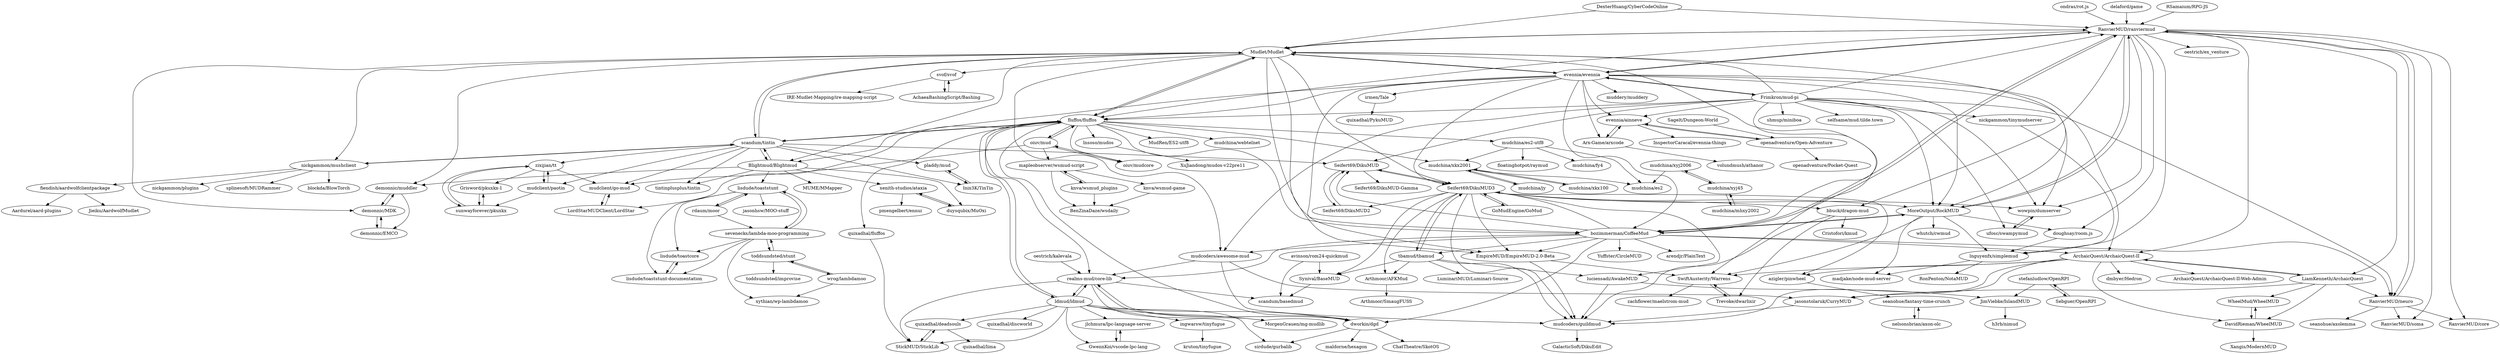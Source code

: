digraph G {
"delaford/game" -> "RanvierMUD/ranviermud" ["e"=1]
"Mudlet/Mudlet" -> "RanvierMUD/ranviermud"
"Mudlet/Mudlet" -> "fluffos/fluffos"
"Mudlet/Mudlet" -> "scandum/tintin"
"Mudlet/Mudlet" -> "evennia/evennia"
"Mudlet/Mudlet" -> "demonnic/muddler"
"Mudlet/Mudlet" -> "nickgammon/mushclient"
"Mudlet/Mudlet" -> "bozimmerman/CoffeeMud"
"Mudlet/Mudlet" -> "Blightmud/Blightmud"
"Mudlet/Mudlet" -> "EmpireMUD/EmpireMUD-2.0-Beta"
"Mudlet/Mudlet" -> "Seifert69/DikuMUD3"
"Mudlet/Mudlet" -> "svof/svof"
"Mudlet/Mudlet" -> "mudcoders/awesome-mud"
"Mudlet/Mudlet" -> "MoreOutput/RockMUD"
"Mudlet/Mudlet" -> "demonnic/MDK"
"Mudlet/Mudlet" -> "SwiftAusterity/Warrens"
"evennia/evennia" -> "RanvierMUD/ranviermud"
"evennia/evennia" -> "Frimkron/mud-pi"
"evennia/evennia" -> "Mudlet/Mudlet"
"evennia/evennia" -> "evennia/ainneve"
"evennia/evennia" -> "muddery/muddery"
"evennia/evennia" -> "bozimmerman/CoffeeMud"
"evennia/evennia" -> "fluffos/fluffos"
"evennia/evennia" -> "Seifert69/DikuMUD3"
"evennia/evennia" -> "Arx-Game/arxcode"
"evennia/evennia" -> "MoreOutput/RockMUD"
"evennia/evennia" -> "wowpin/dumserver"
"evennia/evennia" -> "EmpireMUD/EmpireMUD-2.0-Beta"
"evennia/evennia" -> "ArchaicQuest/ArchaicQuest-II"
"evennia/evennia" -> "irmen/Tale"
"evennia/evennia" -> "Blightmud/Blightmud"
"Frimkron/mud-pi" -> "evennia/evennia"
"Frimkron/mud-pi" -> "wowpin/dumserver"
"Frimkron/mud-pi" -> "bozimmerman/CoffeeMud"
"Frimkron/mud-pi" -> "ufosc/swampymud"
"Frimkron/mud-pi" -> "RanvierMUD/ranviermud"
"Frimkron/mud-pi" -> "nickgammon/tinymudserver"
"Frimkron/mud-pi" -> "shmup/miniboa"
"Frimkron/mud-pi" -> "MoreOutput/RockMUD"
"Frimkron/mud-pi" -> "Seifert69/DikuMUD"
"Frimkron/mud-pi" -> "RanvierMUD/neuro"
"Frimkron/mud-pi" -> "selfsame/mud.tilde.town"
"Frimkron/mud-pi" -> "Mudlet/Mudlet"
"Frimkron/mud-pi" -> "evennia/ainneve"
"Frimkron/mud-pi" -> "fluffos/fluffos"
"Frimkron/mud-pi" -> "mudcoders/awesome-mud"
"RSamaium/RPG-JS" -> "RanvierMUD/ranviermud" ["e"=1]
"oiuv/mud" -> "oiuv/mudcore"
"oiuv/mud" -> "fluffos/fluffos"
"oiuv/mud" -> "mudclient/go-mud"
"oiuv/mud" -> "mapleobserver/wsmud-script"
"demonnic/muddler" -> "demonnic/MDK"
"demonnic/muddler" -> "demonnic/EMCO"
"ldmud/ldmud" -> "realms-mud/core-lib"
"ldmud/ldmud" -> "quixadhal/deadsouls"
"ldmud/ldmud" -> "MorgenGrauen/mg-mudlib"
"ldmud/ldmud" -> "StickMUD/StickLib"
"ldmud/ldmud" -> "dworkin/dgd"
"ldmud/ldmud" -> "jlchmura/lpc-language-server"
"ldmud/ldmud" -> "sirdude/gurbalib"
"ldmud/ldmud" -> "GwennKoi/vscode-lpc-lang"
"ldmud/ldmud" -> "fluffos/fluffos"
"ldmud/ldmud" -> "ingwarsw/tinyfugue"
"ldmud/ldmud" -> "quixadhal/discworld"
"jasonstolaruk/CurryMUD" -> "mudcoders/guildmud"
"lisdude/toastcore" -> "lisdude/toaststunt-documentation"
"seanohue/fantasy-time-crunch" -> "nelsonsbrian/axon-olc"
"openadventure/Open-Adventure" -> "evennia/ainneve"
"openadventure/Open-Adventure" -> "openadventure/Pocket-Quest"
"knva/wsmud-game" -> "BenZinaDaze/wsdaily"
"mapleobserver/wsmud-script" -> "knva/wsmud-game"
"mapleobserver/wsmud-script" -> "BenZinaDaze/wsdaily"
"mapleobserver/wsmud-script" -> "knva/wsmud_plugins"
"irmen/Tale" -> "quixadhal/PykuMUD"
"Grisword/pkuxkx-1" -> "sunwayforever/pkuxkx"
"sunwayforever/pkuxkx" -> "zixijian/tt"
"sunwayforever/pkuxkx" -> "Grisword/pkuxkx-1"
"zixijian/tt" -> "sunwayforever/pkuxkx"
"zixijian/tt" -> "Grisword/pkuxkx-1"
"zixijian/tt" -> "mudclient/paotin"
"zixijian/tt" -> "mudclient/go-mud"
"knva/wsmud_plugins" -> "mapleobserver/wsmud-script"
"knva/wsmud_plugins" -> "BenZinaDaze/wsdaily"
"fiendish/aardwolfclientpackage" -> "Aardurel/aard-plugins"
"fiendish/aardwolfclientpackage" -> "Jieiku/AardwolfMudlet"
"AchaeaBashingScript/Bashing" -> "svof/svof"
"mudcoders/awesome-mud" -> "mudcoders/guildmud"
"mudcoders/awesome-mud" -> "realms-mud/core-lib"
"mudcoders/awesome-mud" -> "jasonstolaruk/CurryMUD"
"ArchaicQuest/ArchaicQuest-II" -> "LiamKenneth/ArchaicQuest"
"ArchaicQuest/ArchaicQuest-II" -> "mudcoders/guildmud"
"ArchaicQuest/ArchaicQuest-II" -> "SwiftAusterity/Warrens"
"ArchaicQuest/ArchaicQuest-II" -> "dmbyer/Hedron"
"ArchaicQuest/ArchaicQuest-II" -> "DavidRieman/WheelMUD"
"ArchaicQuest/ArchaicQuest-II" -> "azigler/pinwheel"
"ArchaicQuest/ArchaicQuest-II" -> "ArchaicQuest/ArchaicQuest-II-Web-Admin"
"ArchaicQuest/ArchaicQuest-II" -> "jasonstolaruk/CurryMUD"
"LordStarMUDClient/LordStar" -> "mudclient/go-mud"
"mudclient/go-mud" -> "LordStarMUDClient/LordStar"
"wowpin/dumserver" -> "ufosc/swampymud"
"Inix3K/TinTin" -> "pladdy/mud"
"Arx-Game/arxcode" -> "volundmush/athanor"
"Arx-Game/arxcode" -> "evennia/ainneve"
"GwennKoi/vscode-lpc-lang" -> "jlchmura/lpc-language-server"
"lisdude/toaststunt" -> "sevenecks/lambda-moo-programming"
"lisdude/toaststunt" -> "lisdude/toastcore"
"lisdude/toaststunt" -> "rdaum/moor"
"lisdude/toaststunt" -> "jasonhsw/MOO-stuff"
"lisdude/toaststunt" -> "lisdude/toaststunt-documentation"
"realms-mud/core-lib" -> "MorgenGrauen/mg-mudlib"
"realms-mud/core-lib" -> "dworkin/dgd"
"realms-mud/core-lib" -> "StickMUD/StickLib"
"realms-mud/core-lib" -> "ldmud/ldmud"
"realms-mud/core-lib" -> "scandum/basedmud"
"lisdude/toaststunt-documentation" -> "lisdude/toastcore"
"ufosc/swampymud" -> "wowpin/dumserver"
"azigler/pinwheel" -> "seanohue/fantasy-time-crunch"
"RanvierMUD/neuro" -> "RanvierMUD/soma"
"RanvierMUD/neuro" -> "RanvierMUD/ranviermud"
"RanvierMUD/neuro" -> "RanvierMUD/core"
"RanvierMUD/neuro" -> "seanohue/axolemma"
"StickMUD/StickLib" -> "quixadhal/deadsouls"
"mudcoders/guildmud" -> "GalacticSoft/DikuEdit"
"DexterHuang/CyberCodeOnline" -> "RanvierMUD/ranviermud" ["e"=1]
"DexterHuang/CyberCodeOnline" -> "Mudlet/Mudlet" ["e"=1]
"ingwarsw/tinyfugue" -> "kruton/tinyfugue"
"Seifert69/DikuMUD3" -> "Seifert69/DikuMUD"
"Seifert69/DikuMUD3" -> "Seifert69/DikuMUD2"
"Seifert69/DikuMUD3" -> "mudcoders/guildmud"
"Seifert69/DikuMUD3" -> "luciensadi/AwakeMUD"
"Seifert69/DikuMUD3" -> "GoMudEngine/GoMud"
"Seifert69/DikuMUD3" -> "bbuck/dragon-mud"
"Seifert69/DikuMUD3" -> "Synival/BaseMUD"
"Seifert69/DikuMUD3" -> "tbamud/tbamud"
"Seifert69/DikuMUD3" -> "Arthmoor/AFKMud"
"Seifert69/DikuMUD3" -> "wowpin/dumserver"
"Seifert69/DikuMUD3" -> "MoreOutput/RockMUD"
"Seifert69/DikuMUD3" -> "EmpireMUD/EmpireMUD-2.0-Beta"
"Seifert69/DikuMUD3" -> "azigler/pinwheel"
"scandum/tintin" -> "mudclient/paotin"
"scandum/tintin" -> "tintinplusplus/tintin"
"scandum/tintin" -> "Inix3K/TinTin"
"scandum/tintin" -> "Mudlet/Mudlet"
"scandum/tintin" -> "fluffos/fluffos"
"scandum/tintin" -> "nickgammon/mushclient"
"scandum/tintin" -> "Blightmud/Blightmud"
"scandum/tintin" -> "pladdy/mud"
"scandum/tintin" -> "zixijian/tt"
"scandum/tintin" -> "Seifert69/DikuMUD"
"scandum/tintin" -> "mudclient/go-mud"
"Blightmud/Blightmud" -> "xenith-studios/ataxia"
"Blightmud/Blightmud" -> "duysqubix/MuOxi"
"Blightmud/Blightmud" -> "scandum/tintin"
"Blightmud/Blightmud" -> "demonnic/muddler"
"Blightmud/Blightmud" -> "MUME/MMapper"
"Blightmud/Blightmud" -> "lisdude/toaststunt"
"Blightmud/Blightmud" -> "tintinplusplus/tintin"
"oestrich/kalevala" -> "realms-mud/core-lib" ["e"=1]
"Arthmoor/AFKMud" -> "Arthmoor/SmaugFUSS"
"demonnic/MDK" -> "demonnic/EMCO"
"demonnic/MDK" -> "demonnic/muddler"
"duysqubix/MuOxi" -> "xenith-studios/ataxia"
"Synival/BaseMUD" -> "scandum/basedmud"
"Seifert69/DikuMUD" -> "Seifert69/DikuMUD2"
"Seifert69/DikuMUD" -> "Seifert69/DikuMUD3"
"Seifert69/DikuMUD" -> "Seifert69/DikuMUD-Gamma"
"oiuv/mudcore" -> "oiuv/mud"
"avinson/rom24-quickmud" -> "Synival/BaseMUD"
"avinson/rom24-quickmud" -> "scandum/basedmud"
"Sebguer/OpenRPI" -> "stefanludlow/OpenRPI"
"Seifert69/DikuMUD2" -> "Seifert69/DikuMUD"
"nelsonsbrian/axon-olc" -> "seanohue/fantasy-time-crunch"
"demonnic/EMCO" -> "demonnic/MDK"
"RanvierMUD/ranviermud" -> "MoreOutput/RockMUD"
"RanvierMUD/ranviermud" -> "RanvierMUD/neuro"
"RanvierMUD/ranviermud" -> "evennia/evennia"
"RanvierMUD/ranviermud" -> "RanvierMUD/core"
"RanvierMUD/ranviermud" -> "Mudlet/Mudlet"
"RanvierMUD/ranviermud" -> "bozimmerman/CoffeeMud"
"RanvierMUD/ranviermud" -> "oestrich/ex_venture" ["e"=1]
"RanvierMUD/ranviermud" -> "lnguyenfx/simplemud"
"RanvierMUD/ranviermud" -> "doughsay/room.js"
"RanvierMUD/ranviermud" -> "wowpin/dumserver"
"RanvierMUD/ranviermud" -> "RanvierMUD/soma"
"RanvierMUD/ranviermud" -> "LiamKenneth/ArchaicQuest"
"RanvierMUD/ranviermud" -> "ArchaicQuest/ArchaicQuest-II"
"RanvierMUD/ranviermud" -> "bbuck/dragon-mud"
"RanvierMUD/ranviermud" -> "fluffos/fluffos"
"EmpireMUD/EmpireMUD-2.0-Beta" -> "SwiftAusterity/Warrens"
"EmpireMUD/EmpireMUD-2.0-Beta" -> "mudcoders/guildmud"
"mudclient/paotin" -> "zixijian/tt"
"mudclient/paotin" -> "sunwayforever/pkuxkx"
"Sagelt/Dungeon-World" -> "openadventure/Open-Adventure" ["e"=1]
"evennia/ainneve" -> "Arx-Game/arxcode"
"evennia/ainneve" -> "openadventure/Open-Adventure"
"evennia/ainneve" -> "InspectorCaracal/evennia-things"
"WheelMud/WheelMUD" -> "DavidRieman/WheelMUD"
"DavidRieman/WheelMUD" -> "WheelMud/WheelMUD"
"DavidRieman/WheelMUD" -> "Xangis/ModernMUD"
"pladdy/mud" -> "Inix3K/TinTin"
"quixadhal/fluffos" -> "StickMUD/StickLib"
"quixadhal/deadsouls" -> "StickMUD/StickLib"
"quixadhal/deadsouls" -> "quixadhal/lima"
"SwiftAusterity/Warrens" -> "zachflower/maelstrom-mud"
"SwiftAusterity/Warrens" -> "Trevoke/dwarlixir"
"JimViebke/IslandMUD" -> "h3rb/nimud"
"ondras/rot.js" -> "RanvierMUD/ranviermud" ["e"=1]
"bbuck/dragon-mud" -> "Cristofori/kmud"
"bbuck/dragon-mud" -> "Trevoke/dwarlixir"
"bbuck/dragon-mud" -> "mudcoders/guildmud"
"stefanludlow/OpenRPI" -> "Sebguer/OpenRPI"
"stefanludlow/OpenRPI" -> "JimViebke/IslandMUD"
"nickgammon/mushclient" -> "nickgammon/plugins"
"nickgammon/mushclient" -> "splinesoft/MUDRammer"
"nickgammon/mushclient" -> "scandum/tintin"
"nickgammon/mushclient" -> "fiendish/aardwolfclientpackage"
"nickgammon/mushclient" -> "blockda/BlowTorch"
"svof/svof" -> "AchaeaBashingScript/Bashing"
"svof/svof" -> "IRE-Mudlet-Mapping/ire-mapping-script"
"dworkin/dgd" -> "realms-mud/core-lib"
"dworkin/dgd" -> "maldorne/hexagon"
"dworkin/dgd" -> "sirdude/gurbalib"
"dworkin/dgd" -> "ChatTheatre/SkotOS"
"bozimmerman/CoffeeMud" -> "MoreOutput/RockMUD"
"bozimmerman/CoffeeMud" -> "realms-mud/core-lib"
"bozimmerman/CoffeeMud" -> "dworkin/dgd"
"bozimmerman/CoffeeMud" -> "mudcoders/awesome-mud"
"bozimmerman/CoffeeMud" -> "Yuffster/CircleMUD"
"bozimmerman/CoffeeMud" -> "RanvierMUD/neuro"
"bozimmerman/CoffeeMud" -> "Seifert69/DikuMUD"
"bozimmerman/CoffeeMud" -> "EmpireMUD/EmpireMUD-2.0-Beta"
"bozimmerman/CoffeeMud" -> "ArchaicQuest/ArchaicQuest-II"
"bozimmerman/CoffeeMud" -> "Seifert69/DikuMUD3"
"bozimmerman/CoffeeMud" -> "RanvierMUD/ranviermud"
"bozimmerman/CoffeeMud" -> "tbamud/tbamud"
"bozimmerman/CoffeeMud" -> "arendjr/PlainText"
"LiamKenneth/ArchaicQuest" -> "ArchaicQuest/ArchaicQuest-II"
"LiamKenneth/ArchaicQuest" -> "jasonstolaruk/CurryMUD"
"LiamKenneth/ArchaicQuest" -> "RanvierMUD/neuro"
"LiamKenneth/ArchaicQuest" -> "DavidRieman/WheelMUD"
"LiamKenneth/ArchaicQuest" -> "WheelMud/WheelMUD"
"mudchina/xkx2001" -> "mudchina/xkx100"
"mudchina/xkx2001" -> "mudchina/jy"
"mudchina/xkx2001" -> "mudchina/es2"
"mudchina/xyj2006" -> "mudchina/xyj45"
"mudchina/xyj2006" -> "mudchina/es2"
"MoreOutput/RockMUD" -> "RanvierMUD/ranviermud"
"MoreOutput/RockMUD" -> "doughsay/room.js"
"MoreOutput/RockMUD" -> "lnguyenfx/simplemud"
"MoreOutput/RockMUD" -> "SwiftAusterity/Warrens"
"MoreOutput/RockMUD" -> "madjake/node-mud-server"
"MoreOutput/RockMUD" -> "whutch/cwmud"
"MoreOutput/RockMUD" -> "bozimmerman/CoffeeMud"
"mudchina/es2-utf8" -> "mudchina/es2"
"mudchina/es2-utf8" -> "mudchina/fy4"
"mudchina/es2-utf8" -> "floatinghotpot/raymud"
"mudchina/es2-utf8" -> "mudchina/xkx2001"
"rdaum/moor" -> "lisdude/toaststunt"
"rdaum/moor" -> "sevenecks/lambda-moo-programming"
"mudchina/xkx100" -> "mudchina/xkx2001"
"mudchina/jy" -> "mudchina/xkx2001"
"mudchina/mhxy2002" -> "mudchina/xyj45"
"mudchina/xyj45" -> "mudchina/xyj2006"
"mudchina/xyj45" -> "mudchina/mhxy2002"
"wrog/lambdamoo" -> "toddsundsted/stunt"
"wrog/lambdamoo" -> "xythian/wp-lambdamoo"
"sevenecks/lambda-moo-programming" -> "lisdude/toaststunt"
"sevenecks/lambda-moo-programming" -> "lisdude/toaststunt-documentation"
"sevenecks/lambda-moo-programming" -> "toddsundsted/stunt"
"sevenecks/lambda-moo-programming" -> "lisdude/toastcore"
"sevenecks/lambda-moo-programming" -> "xythian/wp-lambdamoo"
"jlchmura/lpc-language-server" -> "GwennKoi/vscode-lpc-lang"
"GoMudEngine/GoMud" -> "Seifert69/DikuMUD3"
"doughsay/room.js" -> "lnguyenfx/simplemud"
"xenith-studios/ataxia" -> "pmengelbert/ennui"
"xenith-studios/ataxia" -> "duysqubix/MuOxi"
"lnsoso/mudos" -> "XuJiandong/mudos-v22pre11"
"toddsundsted/stunt" -> "toddsundsted/improvise"
"toddsundsted/stunt" -> "sevenecks/lambda-moo-programming"
"toddsundsted/stunt" -> "wrog/lambdamoo"
"Trevoke/dwarlixir" -> "SwiftAusterity/Warrens"
"fluffos/fluffos" -> "oiuv/mud"
"fluffos/fluffos" -> "oiuv/mudcore"
"fluffos/fluffos" -> "lnsoso/mudos"
"fluffos/fluffos" -> "dworkin/dgd"
"fluffos/fluffos" -> "Mudlet/Mudlet"
"fluffos/fluffos" -> "scandum/tintin"
"fluffos/fluffos" -> "ldmud/ldmud"
"fluffos/fluffos" -> "realms-mud/core-lib"
"fluffos/fluffos" -> "MudRen/ES2-utf8"
"fluffos/fluffos" -> "mudchina/webtelnet"
"fluffos/fluffos" -> "mudchina/xkx2001"
"fluffos/fluffos" -> "mudchina/es2-utf8"
"fluffos/fluffos" -> "quixadhal/fluffos"
"fluffos/fluffos" -> "LordStarMUDClient/LordStar"
"fluffos/fluffos" -> "bozimmerman/CoffeeMud"
"nickgammon/tinymudserver" -> "lnguyenfx/simplemud"
"tbamud/tbamud" -> "luciensadi/AwakeMUD"
"tbamud/tbamud" -> "mudcoders/guildmud"
"tbamud/tbamud" -> "Arthmoor/AFKMud"
"tbamud/tbamud" -> "LuminariMUD/Luminari-Source"
"tbamud/tbamud" -> "Synival/BaseMUD"
"tbamud/tbamud" -> "Seifert69/DikuMUD3"
"luciensadi/AwakeMUD" -> "mudcoders/guildmud"
"luciensadi/AwakeMUD" -> "JimViebke/IslandMUD"
"lnguyenfx/simplemud" -> "madjake/node-mud-server"
"lnguyenfx/simplemud" -> "RonPenton/NotaMUD"
"delaford/game" ["l"="-10.695,3.156", "c"=882]
"RanvierMUD/ranviermud" ["l"="-10.342,3.62"]
"Mudlet/Mudlet" ["l"="-10.276,3.64"]
"fluffos/fluffos" ["l"="-10.233,3.599"]
"scandum/tintin" ["l"="-10.225,3.655"]
"evennia/evennia" ["l"="-10.304,3.63"]
"demonnic/muddler" ["l"="-10.27,3.682"]
"nickgammon/mushclient" ["l"="-10.196,3.69"]
"bozimmerman/CoffeeMud" ["l"="-10.305,3.597"]
"Blightmud/Blightmud" ["l"="-10.254,3.707"]
"EmpireMUD/EmpireMUD-2.0-Beta" ["l"="-10.315,3.584"]
"Seifert69/DikuMUD3" ["l"="-10.33,3.572"]
"svof/svof" ["l"="-10.24,3.692"]
"mudcoders/awesome-mud" ["l"="-10.323,3.597"]
"MoreOutput/RockMUD" ["l"="-10.33,3.63"]
"demonnic/MDK" ["l"="-10.262,3.666"]
"SwiftAusterity/Warrens" ["l"="-10.34,3.596"]
"Frimkron/mud-pi" ["l"="-10.315,3.654"]
"evennia/ainneve" ["l"="-10.337,3.703"]
"muddery/muddery" ["l"="-10.262,3.606"]
"Arx-Game/arxcode" ["l"="-10.331,3.686"]
"wowpin/dumserver" ["l"="-10.338,3.644"]
"ArchaicQuest/ArchaicQuest-II" ["l"="-10.374,3.596"]
"irmen/Tale" ["l"="-10.286,3.559"]
"ufosc/swampymud" ["l"="-10.338,3.668"]
"nickgammon/tinymudserver" ["l"="-10.366,3.686"]
"shmup/miniboa" ["l"="-10.311,3.707"]
"Seifert69/DikuMUD" ["l"="-10.286,3.604"]
"RanvierMUD/neuro" ["l"="-10.366,3.628"]
"selfsame/mud.tilde.town" ["l"="-10.304,3.688"]
"RSamaium/RPG-JS" ["l"="-11.36,4.294", "c"=667]
"oiuv/mud" ["l"="-10.185,3.576"]
"oiuv/mudcore" ["l"="-10.202,3.572"]
"mudclient/go-mud" ["l"="-10.186,3.624"]
"mapleobserver/wsmud-script" ["l"="-10.13,3.535"]
"demonnic/EMCO" ["l"="-10.253,3.682"]
"ldmud/ldmud" ["l"="-10.226,3.539"]
"realms-mud/core-lib" ["l"="-10.259,3.56"]
"quixadhal/deadsouls" ["l"="-10.201,3.536"]
"MorgenGrauen/mg-mudlib" ["l"="-10.246,3.531"]
"StickMUD/StickLib" ["l"="-10.219,3.552"]
"dworkin/dgd" ["l"="-10.253,3.545"]
"jlchmura/lpc-language-server" ["l"="-10.223,3.507"]
"sirdude/gurbalib" ["l"="-10.236,3.519"]
"GwennKoi/vscode-lpc-lang" ["l"="-10.212,3.514"]
"ingwarsw/tinyfugue" ["l"="-10.203,3.487"]
"quixadhal/discworld" ["l"="-10.201,3.519"]
"jasonstolaruk/CurryMUD" ["l"="-10.376,3.577"]
"mudcoders/guildmud" ["l"="-10.349,3.56"]
"lisdude/toastcore" ["l"="-10.233,3.832"]
"lisdude/toaststunt-documentation" ["l"="-10.22,3.829"]
"seanohue/fantasy-time-crunch" ["l"="-10.427,3.608"]
"nelsonsbrian/axon-olc" ["l"="-10.447,3.618"]
"openadventure/Open-Adventure" ["l"="-10.358,3.736"]
"openadventure/Pocket-Quest" ["l"="-10.374,3.758"]
"knva/wsmud-game" ["l"="-10.101,3.535"]
"BenZinaDaze/wsdaily" ["l"="-10.106,3.521"]
"knva/wsmud_plugins" ["l"="-10.12,3.512"]
"quixadhal/PykuMUD" ["l"="-10.281,3.533"]
"Grisword/pkuxkx-1" ["l"="-10.142,3.654"]
"sunwayforever/pkuxkx" ["l"="-10.154,3.665"]
"zixijian/tt" ["l"="-10.171,3.651"]
"mudclient/paotin" ["l"="-10.179,3.666"]
"fiendish/aardwolfclientpackage" ["l"="-10.138,3.72"]
"Aardurel/aard-plugins" ["l"="-10.121,3.743"]
"Jieiku/AardwolfMudlet" ["l"="-10.11,3.724"]
"AchaeaBashingScript/Bashing" ["l"="-10.232,3.713"]
"LiamKenneth/ArchaicQuest" ["l"="-10.399,3.606"]
"dmbyer/Hedron" ["l"="-10.408,3.589"]
"DavidRieman/WheelMUD" ["l"="-10.427,3.587"]
"azigler/pinwheel" ["l"="-10.393,3.583"]
"ArchaicQuest/ArchaicQuest-II-Web-Admin" ["l"="-10.406,3.572"]
"LordStarMUDClient/LordStar" ["l"="-10.198,3.608"]
"Inix3K/TinTin" ["l"="-10.203,3.668"]
"pladdy/mud" ["l"="-10.201,3.652"]
"volundmush/athanor" ["l"="-10.355,3.71"]
"lisdude/toaststunt" ["l"="-10.243,3.812"]
"sevenecks/lambda-moo-programming" ["l"="-10.23,3.849"]
"rdaum/moor" ["l"="-10.254,3.84"]
"jasonhsw/MOO-stuff" ["l"="-10.267,3.818"]
"scandum/basedmud" ["l"="-10.283,3.516"]
"RanvierMUD/soma" ["l"="-10.385,3.627"]
"RanvierMUD/core" ["l"="-10.386,3.642"]
"seanohue/axolemma" ["l"="-10.405,3.645"]
"GalacticSoft/DikuEdit" ["l"="-10.379,3.533"]
"DexterHuang/CyberCodeOnline" ["l"="-10.737,3.139", "c"=882]
"kruton/tinyfugue" ["l"="-10.192,3.458"]
"Seifert69/DikuMUD2" ["l"="-10.294,3.58"]
"luciensadi/AwakeMUD" ["l"="-10.342,3.516"]
"GoMudEngine/GoMud" ["l"="-10.351,3.54"]
"bbuck/dragon-mud" ["l"="-10.374,3.556"]
"Synival/BaseMUD" ["l"="-10.308,3.521"]
"tbamud/tbamud" ["l"="-10.328,3.538"]
"Arthmoor/AFKMud" ["l"="-10.359,3.521"]
"tintinplusplus/tintin" ["l"="-10.225,3.69"]
"xenith-studios/ataxia" ["l"="-10.233,3.753"]
"duysqubix/MuOxi" ["l"="-10.253,3.753"]
"MUME/MMapper" ["l"="-10.271,3.739"]
"oestrich/kalevala" ["l"="4.656,15.183", "c"=44]
"Arthmoor/SmaugFUSS" ["l"="-10.379,3.495"]
"Seifert69/DikuMUD-Gamma" ["l"="-10.256,3.621"]
"avinson/rom24-quickmud" ["l"="-10.294,3.49"]
"Sebguer/OpenRPI" ["l"="-10.372,3.419"]
"stefanludlow/OpenRPI" ["l"="-10.366,3.437"]
"oestrich/ex_venture" ["l"="4.687,15.08", "c"=44]
"lnguyenfx/simplemud" ["l"="-10.369,3.661"]
"doughsay/room.js" ["l"="-10.365,3.645"]
"Sagelt/Dungeon-World" ["l"="-31.983,-28.55", "c"=650]
"InspectorCaracal/evennia-things" ["l"="-10.335,3.733"]
"WheelMud/WheelMUD" ["l"="-10.44,3.601"]
"Xangis/ModernMUD" ["l"="-10.46,3.579"]
"quixadhal/fluffos" ["l"="-10.222,3.57"]
"quixadhal/lima" ["l"="-10.179,3.522"]
"zachflower/maelstrom-mud" ["l"="-10.358,3.587"]
"Trevoke/dwarlixir" ["l"="-10.358,3.572"]
"JimViebke/IslandMUD" ["l"="-10.359,3.47"]
"h3rb/nimud" ["l"="-10.376,3.454"]
"ondras/rot.js" ["l"="-10.054,2.966", "c"=1071]
"Cristofori/kmud" ["l"="-10.409,3.532"]
"nickgammon/plugins" ["l"="-10.171,3.699"]
"splinesoft/MUDRammer" ["l"="-10.168,3.724"]
"blockda/BlowTorch" ["l"="-10.188,3.719"]
"IRE-Mudlet-Mapping/ire-mapping-script" ["l"="-10.219,3.719"]
"maldorne/hexagon" ["l"="-10.26,3.518"]
"ChatTheatre/SkotOS" ["l"="-10.25,3.505"]
"Yuffster/CircleMUD" ["l"="-10.305,3.55"]
"arendjr/PlainText" ["l"="-10.271,3.58"]
"mudchina/xkx2001" ["l"="-10.155,3.607"]
"mudchina/xkx100" ["l"="-10.137,3.621"]
"mudchina/jy" ["l"="-10.134,3.606"]
"mudchina/es2" ["l"="-10.12,3.597"]
"mudchina/xyj2006" ["l"="-10.082,3.596"]
"mudchina/xyj45" ["l"="-10.059,3.594"]
"madjake/node-mud-server" ["l"="-10.354,3.661"]
"whutch/cwmud" ["l"="-10.365,3.614"]
"mudchina/es2-utf8" ["l"="-10.157,3.589"]
"mudchina/fy4" ["l"="-10.14,3.569"]
"floatinghotpot/raymud" ["l"="-10.128,3.579"]
"mudchina/mhxy2002" ["l"="-10.04,3.593"]
"wrog/lambdamoo" ["l"="-10.212,3.894"]
"toddsundsted/stunt" ["l"="-10.229,3.88"]
"xythian/wp-lambdamoo" ["l"="-10.209,3.872"]
"pmengelbert/ennui" ["l"="-10.218,3.774"]
"lnsoso/mudos" ["l"="-10.181,3.594"]
"XuJiandong/mudos-v22pre11" ["l"="-10.161,3.573"]
"toddsundsted/improvise" ["l"="-10.237,3.901"]
"MudRen/ES2-utf8" ["l"="-10.211,3.591"]
"mudchina/webtelnet" ["l"="-10.211,3.621"]
"LuminariMUD/Luminari-Source" ["l"="-10.332,3.495"]
"RonPenton/NotaMUD" ["l"="-10.396,3.678"]
}